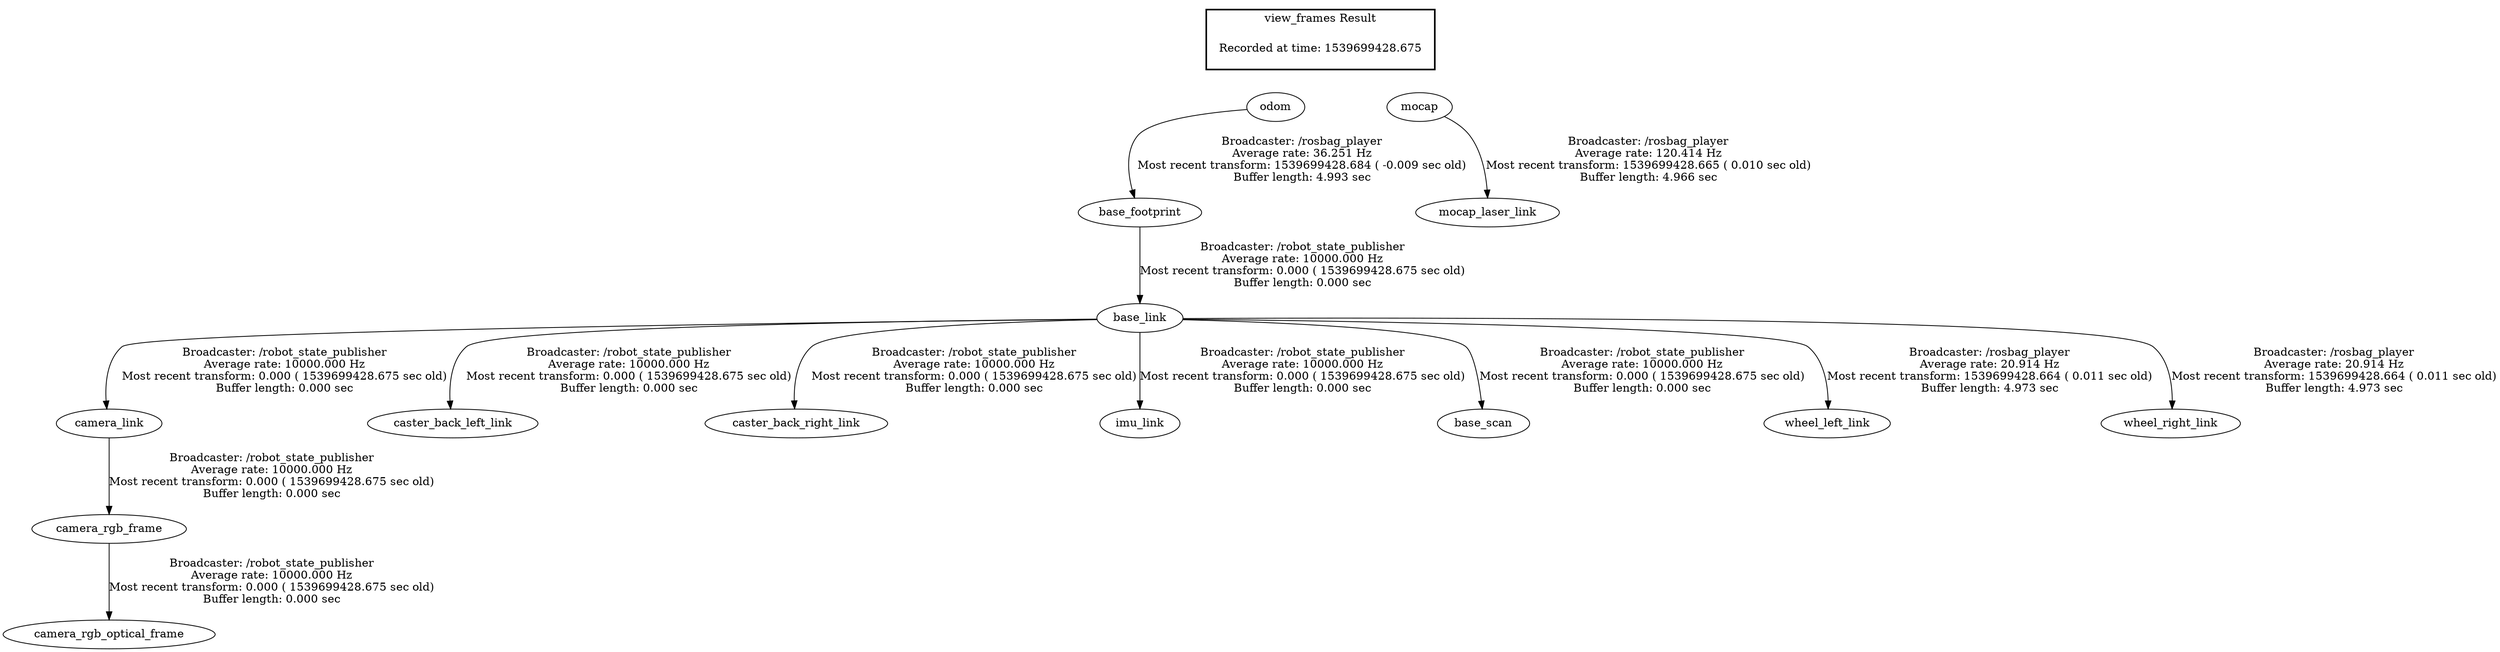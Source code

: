 digraph G {
"base_footprint" -> "base_link"[label="Broadcaster: /robot_state_publisher\nAverage rate: 10000.000 Hz\nMost recent transform: 0.000 ( 1539699428.675 sec old)\nBuffer length: 0.000 sec\n"];
"odom" -> "base_footprint"[label="Broadcaster: /rosbag_player\nAverage rate: 36.251 Hz\nMost recent transform: 1539699428.684 ( -0.009 sec old)\nBuffer length: 4.993 sec\n"];
"base_link" -> "camera_link"[label="Broadcaster: /robot_state_publisher\nAverage rate: 10000.000 Hz\nMost recent transform: 0.000 ( 1539699428.675 sec old)\nBuffer length: 0.000 sec\n"];
"camera_link" -> "camera_rgb_frame"[label="Broadcaster: /robot_state_publisher\nAverage rate: 10000.000 Hz\nMost recent transform: 0.000 ( 1539699428.675 sec old)\nBuffer length: 0.000 sec\n"];
"camera_rgb_frame" -> "camera_rgb_optical_frame"[label="Broadcaster: /robot_state_publisher\nAverage rate: 10000.000 Hz\nMost recent transform: 0.000 ( 1539699428.675 sec old)\nBuffer length: 0.000 sec\n"];
"base_link" -> "caster_back_left_link"[label="Broadcaster: /robot_state_publisher\nAverage rate: 10000.000 Hz\nMost recent transform: 0.000 ( 1539699428.675 sec old)\nBuffer length: 0.000 sec\n"];
"base_link" -> "caster_back_right_link"[label="Broadcaster: /robot_state_publisher\nAverage rate: 10000.000 Hz\nMost recent transform: 0.000 ( 1539699428.675 sec old)\nBuffer length: 0.000 sec\n"];
"base_link" -> "imu_link"[label="Broadcaster: /robot_state_publisher\nAverage rate: 10000.000 Hz\nMost recent transform: 0.000 ( 1539699428.675 sec old)\nBuffer length: 0.000 sec\n"];
"base_link" -> "base_scan"[label="Broadcaster: /robot_state_publisher\nAverage rate: 10000.000 Hz\nMost recent transform: 0.000 ( 1539699428.675 sec old)\nBuffer length: 0.000 sec\n"];
"base_link" -> "wheel_left_link"[label="Broadcaster: /rosbag_player\nAverage rate: 20.914 Hz\nMost recent transform: 1539699428.664 ( 0.011 sec old)\nBuffer length: 4.973 sec\n"];
"base_link" -> "wheel_right_link"[label="Broadcaster: /rosbag_player\nAverage rate: 20.914 Hz\nMost recent transform: 1539699428.664 ( 0.011 sec old)\nBuffer length: 4.973 sec\n"];
"mocap" -> "mocap_laser_link"[label="Broadcaster: /rosbag_player\nAverage rate: 120.414 Hz\nMost recent transform: 1539699428.665 ( 0.010 sec old)\nBuffer length: 4.966 sec\n"];
edge [style=invis];
 subgraph cluster_legend { style=bold; color=black; label ="view_frames Result";
"Recorded at time: 1539699428.675"[ shape=plaintext ] ;
 }->"odom";
edge [style=invis];
 subgraph cluster_legend { style=bold; color=black; label ="view_frames Result";
"Recorded at time: 1539699428.675"[ shape=plaintext ] ;
 }->"mocap";
}